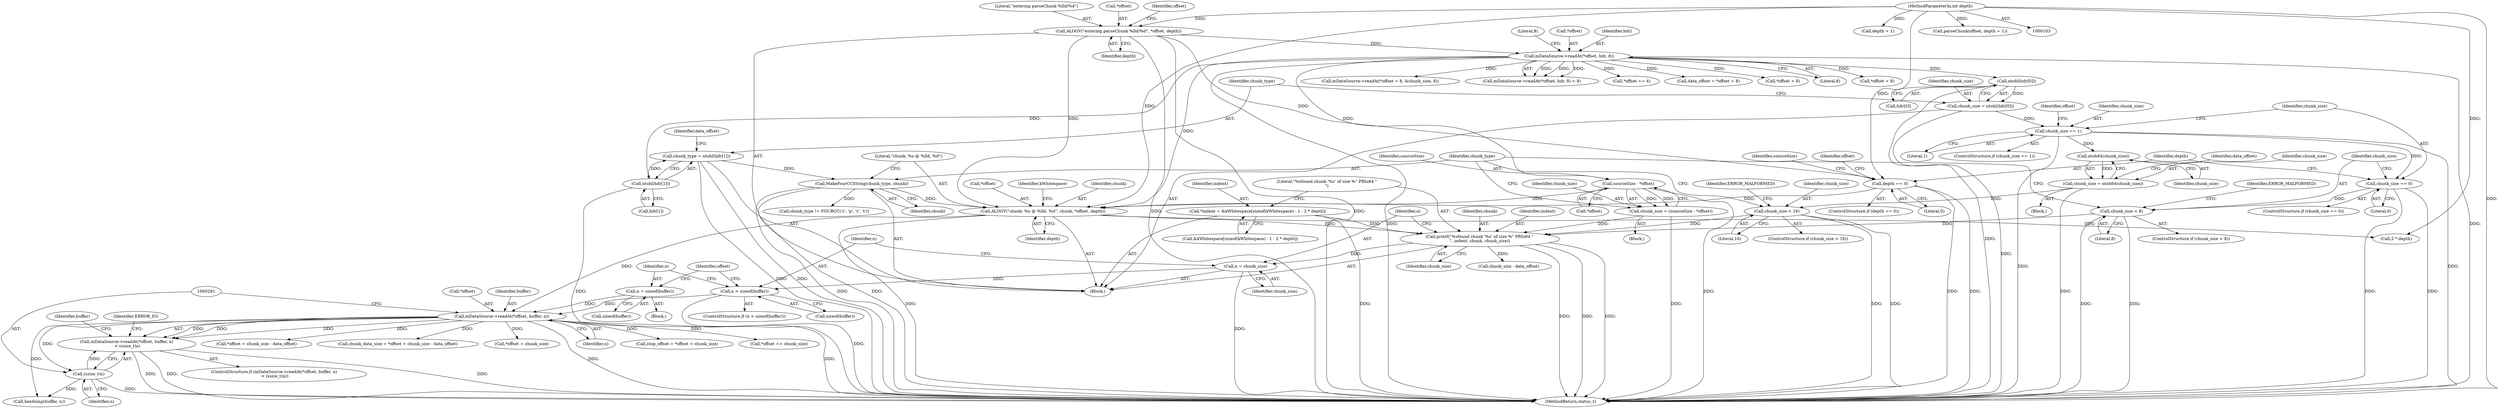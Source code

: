 digraph "0_Android_6fe85f7e15203e48df2cc3e8e1c4bc6ad49dc968@API" {
"1000274" [label="(Call,mDataSource->readAt(*offset, buffer, n)\n < (ssize_t)n)"];
"1000275" [label="(Call,mDataSource->readAt(*offset, buffer, n))"];
"1000229" [label="(Call,ALOGV(\"chunk: %s @ %lld, %d\", chunk, *offset, depth))"];
"1000226" [label="(Call,MakeFourCCString(chunk_type, chunk))"];
"1000132" [label="(Call,chunk_type = ntohl(hdr[1]))"];
"1000134" [label="(Call,ntohl(hdr[1]))"];
"1000115" [label="(Call,mDataSource->readAt(*offset, hdr, 8))"];
"1000107" [label="(Call,ALOGV(\"entering parseChunk %lld/%d\", *offset, depth))"];
"1000105" [label="(MethodParameterIn,int depth)"];
"1000199" [label="(Call,sourceSize - *offset)"];
"1000185" [label="(Call,depth == 0)"];
"1000264" [label="(Call,n > sizeof(buffer))"];
"1000260" [label="(Call,n = chunk_size)"];
"1000253" [label="(Call,printf(\"%sfound chunk '%s' of size %\" PRIu64 \"\n\", indent, chunk, chunk_size))"];
"1000240" [label="(Call,*indent = &kWhitespace[sizeof(kWhitespace) - 1 - 2 * depth])"];
"1000172" [label="(Call,chunk_size < 16)"];
"1000164" [label="(Call,chunk_size = ntoh64(chunk_size))"];
"1000166" [label="(Call,ntoh64(chunk_size))"];
"1000146" [label="(Call,chunk_size == 1)"];
"1000125" [label="(Call,chunk_size = ntohl(hdr[0]))"];
"1000127" [label="(Call,ntohl(hdr[0]))"];
"1000219" [label="(Call,chunk_size < 8)"];
"1000180" [label="(Call,chunk_size == 0)"];
"1000197" [label="(Call,chunk_size = (sourceSize - *offset))"];
"1000269" [label="(Call,n = sizeof(buffer))"];
"1000280" [label="(Call,(ssize_t)n)"];
"1000287" [label="(Identifier,buffer)"];
"1000148" [label="(Literal,1)"];
"1000227" [label="(Identifier,chunk_type)"];
"1000185" [label="(Call,depth == 0)"];
"1000155" [label="(Identifier,offset)"];
"1000169" [label="(Identifier,data_offset)"];
"1000345" [label="(Call,depth + 1)"];
"1000293" [label="(Call,*offset + chunk_size - data_offset)"];
"1002927" [label="(MethodReturn,status_t)"];
"1000218" [label="(ControlStructure,if (chunk_size < 8))"];
"1000108" [label="(Literal,\"entering parseChunk %lld/%d\")"];
"1000152" [label="(Call,mDataSource->readAt(*offset + 8, &chunk_size, 8))"];
"1000240" [label="(Call,*indent = &kWhitespace[sizeof(kWhitespace) - 1 - 2 * depth])"];
"1000219" [label="(Call,chunk_size < 8)"];
"1000186" [label="(Identifier,depth)"];
"1000177" [label="(Identifier,ERROR_MALFORMED)"];
"1000276" [label="(Call,*offset)"];
"1000107" [label="(Call,ALOGV(\"entering parseChunk %lld/%d\", *offset, depth))"];
"1000291" [label="(Call,chunk_data_size = *offset + chunk_size - data_offset)"];
"1000114" [label="(Call,mDataSource->readAt(*offset, hdr, 8) < 8)"];
"1000273" [label="(ControlStructure,if (mDataSource->readAt(*offset, buffer, n)\n < (ssize_t)n))"];
"1000147" [label="(Identifier,chunk_size)"];
"1000167" [label="(Identifier,chunk_size)"];
"1000172" [label="(Call,chunk_size < 16)"];
"1000254" [label="(Literal,\"%sfound chunk '%s' of size %\" PRIu64 \"\n\")"];
"1000182" [label="(Literal,0)"];
"1000253" [label="(Call,printf(\"%sfound chunk '%s' of size %\" PRIu64 \"\n\", indent, chunk, chunk_size))"];
"1000296" [label="(Call,chunk_size - data_offset)"];
"1000211" [label="(Call,*offset += 4)"];
"1000139" [label="(Call,data_offset = *offset + 8)"];
"1000120" [label="(Literal,8)"];
"1000171" [label="(ControlStructure,if (chunk_size < 16))"];
"1000187" [label="(Literal,0)"];
"1000200" [label="(Identifier,sourceSize)"];
"1000285" [label="(Identifier,ERROR_IO)"];
"1000153" [label="(Call,*offset + 8)"];
"1000250" [label="(Call,2 * depth)"];
"1000326" [label="(Call,*offset + chunk_size)"];
"1000164" [label="(Call,chunk_size = ntoh64(chunk_size))"];
"1000232" [label="(Call,*offset)"];
"1000165" [label="(Identifier,chunk_size)"];
"1000221" [label="(Literal,8)"];
"1000199" [label="(Call,sourceSize - *offset)"];
"1000146" [label="(Call,chunk_size == 1)"];
"1000255" [label="(Identifier,indent)"];
"1000194" [label="(Identifier,sourceSize)"];
"1000197" [label="(Call,chunk_size = (sourceSize - *offset))"];
"1000128" [label="(Call,hdr[0])"];
"1000268" [label="(Block,)"];
"1000274" [label="(Call,mDataSource->readAt(*offset, buffer, n)\n < (ssize_t)n)"];
"1000280" [label="(Call,(ssize_t)n)"];
"1000234" [label="(Identifier,depth)"];
"1000119" [label="(Literal,8)"];
"1000301" [label="(Call,chunk_type != FOURCC('c', 'p', 'r', 't'))"];
"1000226" [label="(Call,MakeFourCCString(chunk_type, chunk))"];
"1000237" [label="(Identifier,kWhitespace)"];
"1000277" [label="(Identifier,offset)"];
"1000140" [label="(Identifier,data_offset)"];
"1000241" [label="(Identifier,indent)"];
"1000257" [label="(Identifier,chunk_size)"];
"1000265" [label="(Identifier,n)"];
"1000145" [label="(ControlStructure,if (chunk_size == 1))"];
"1000262" [label="(Identifier,chunk_size)"];
"1000181" [label="(Identifier,chunk_size)"];
"1000180" [label="(Call,chunk_size == 0)"];
"1000125" [label="(Call,chunk_size = ntohl(hdr[0]))"];
"1000116" [label="(Call,*offset)"];
"1000173" [label="(Identifier,chunk_size)"];
"1000127" [label="(Call,ntohl(hdr[0]))"];
"1000118" [label="(Identifier,hdr)"];
"1000115" [label="(Call,mDataSource->readAt(*offset, hdr, 8))"];
"1000231" [label="(Identifier,chunk)"];
"1000198" [label="(Identifier,chunk_size)"];
"1000343" [label="(Call,parseChunk(offset, depth + 1))"];
"1000286" [label="(Call,hexdump(buffer, n))"];
"1000230" [label="(Literal,\"chunk: %s @ %lld, %d\")"];
"1000105" [label="(MethodParameterIn,int depth)"];
"1000126" [label="(Identifier,chunk_size)"];
"1000279" [label="(Identifier,n)"];
"1000135" [label="(Call,hdr[1])"];
"1000201" [label="(Call,*offset)"];
"1000220" [label="(Identifier,chunk_size)"];
"1000282" [label="(Identifier,n)"];
"1000269" [label="(Call,n = sizeof(buffer))"];
"1000260" [label="(Call,n = chunk_size)"];
"1000228" [label="(Identifier,chunk)"];
"1000261" [label="(Identifier,n)"];
"1000275" [label="(Call,mDataSource->readAt(*offset, buffer, n))"];
"1000229" [label="(Call,ALOGV(\"chunk: %s @ %lld, %d\", chunk, *offset, depth))"];
"1000278" [label="(Identifier,buffer)"];
"1000109" [label="(Call,*offset)"];
"1000117" [label="(Identifier,offset)"];
"1000256" [label="(Identifier,chunk)"];
"1000149" [label="(Block,)"];
"1000196" [label="(Block,)"];
"1000179" [label="(ControlStructure,if (chunk_size == 0))"];
"1000224" [label="(Identifier,ERROR_MALFORMED)"];
"1000271" [label="(Call,sizeof(buffer))"];
"1000174" [label="(Literal,16)"];
"1000166" [label="(Call,ntoh64(chunk_size))"];
"1000270" [label="(Identifier,n)"];
"1000213" [label="(Identifier,offset)"];
"1000324" [label="(Call,stop_offset = *offset + chunk_size)"];
"1000242" [label="(Call,&kWhitespace[sizeof(kWhitespace) - 1 - 2 * depth])"];
"1000264" [label="(Call,n > sizeof(buffer))"];
"1002920" [label="(Call,*offset += chunk_size)"];
"1000132" [label="(Call,chunk_type = ntohl(hdr[1]))"];
"1000141" [label="(Call,*offset + 8)"];
"1000106" [label="(Block,)"];
"1000266" [label="(Call,sizeof(buffer))"];
"1000263" [label="(ControlStructure,if (n > sizeof(buffer)))"];
"1000133" [label="(Identifier,chunk_type)"];
"1000184" [label="(ControlStructure,if (depth == 0))"];
"1000134" [label="(Call,ntohl(hdr[1]))"];
"1000111" [label="(Identifier,depth)"];
"1000274" -> "1000273"  [label="AST: "];
"1000274" -> "1000280"  [label="CFG: "];
"1000275" -> "1000274"  [label="AST: "];
"1000280" -> "1000274"  [label="AST: "];
"1000285" -> "1000274"  [label="CFG: "];
"1000287" -> "1000274"  [label="CFG: "];
"1000274" -> "1002927"  [label="DDG: "];
"1000274" -> "1002927"  [label="DDG: "];
"1000274" -> "1002927"  [label="DDG: "];
"1000275" -> "1000274"  [label="DDG: "];
"1000275" -> "1000274"  [label="DDG: "];
"1000275" -> "1000274"  [label="DDG: "];
"1000280" -> "1000274"  [label="DDG: "];
"1000275" -> "1000279"  [label="CFG: "];
"1000276" -> "1000275"  [label="AST: "];
"1000278" -> "1000275"  [label="AST: "];
"1000279" -> "1000275"  [label="AST: "];
"1000281" -> "1000275"  [label="CFG: "];
"1000275" -> "1002927"  [label="DDG: "];
"1000275" -> "1002927"  [label="DDG: "];
"1000229" -> "1000275"  [label="DDG: "];
"1000264" -> "1000275"  [label="DDG: "];
"1000269" -> "1000275"  [label="DDG: "];
"1000275" -> "1000280"  [label="DDG: "];
"1000275" -> "1000286"  [label="DDG: "];
"1000275" -> "1000291"  [label="DDG: "];
"1000275" -> "1000293"  [label="DDG: "];
"1000275" -> "1000324"  [label="DDG: "];
"1000275" -> "1000326"  [label="DDG: "];
"1000275" -> "1002920"  [label="DDG: "];
"1000229" -> "1000106"  [label="AST: "];
"1000229" -> "1000234"  [label="CFG: "];
"1000230" -> "1000229"  [label="AST: "];
"1000231" -> "1000229"  [label="AST: "];
"1000232" -> "1000229"  [label="AST: "];
"1000234" -> "1000229"  [label="AST: "];
"1000237" -> "1000229"  [label="CFG: "];
"1000229" -> "1002927"  [label="DDG: "];
"1000226" -> "1000229"  [label="DDG: "];
"1000199" -> "1000229"  [label="DDG: "];
"1000115" -> "1000229"  [label="DDG: "];
"1000185" -> "1000229"  [label="DDG: "];
"1000107" -> "1000229"  [label="DDG: "];
"1000105" -> "1000229"  [label="DDG: "];
"1000229" -> "1000250"  [label="DDG: "];
"1000229" -> "1000253"  [label="DDG: "];
"1000226" -> "1000106"  [label="AST: "];
"1000226" -> "1000228"  [label="CFG: "];
"1000227" -> "1000226"  [label="AST: "];
"1000228" -> "1000226"  [label="AST: "];
"1000230" -> "1000226"  [label="CFG: "];
"1000226" -> "1002927"  [label="DDG: "];
"1000226" -> "1002927"  [label="DDG: "];
"1000132" -> "1000226"  [label="DDG: "];
"1000226" -> "1000301"  [label="DDG: "];
"1000132" -> "1000106"  [label="AST: "];
"1000132" -> "1000134"  [label="CFG: "];
"1000133" -> "1000132"  [label="AST: "];
"1000134" -> "1000132"  [label="AST: "];
"1000140" -> "1000132"  [label="CFG: "];
"1000132" -> "1002927"  [label="DDG: "];
"1000132" -> "1002927"  [label="DDG: "];
"1000134" -> "1000132"  [label="DDG: "];
"1000134" -> "1000135"  [label="CFG: "];
"1000135" -> "1000134"  [label="AST: "];
"1000134" -> "1002927"  [label="DDG: "];
"1000115" -> "1000134"  [label="DDG: "];
"1000115" -> "1000114"  [label="AST: "];
"1000115" -> "1000119"  [label="CFG: "];
"1000116" -> "1000115"  [label="AST: "];
"1000118" -> "1000115"  [label="AST: "];
"1000119" -> "1000115"  [label="AST: "];
"1000120" -> "1000115"  [label="CFG: "];
"1000115" -> "1002927"  [label="DDG: "];
"1000115" -> "1002927"  [label="DDG: "];
"1000115" -> "1000114"  [label="DDG: "];
"1000115" -> "1000114"  [label="DDG: "];
"1000115" -> "1000114"  [label="DDG: "];
"1000107" -> "1000115"  [label="DDG: "];
"1000115" -> "1000127"  [label="DDG: "];
"1000115" -> "1000139"  [label="DDG: "];
"1000115" -> "1000141"  [label="DDG: "];
"1000115" -> "1000152"  [label="DDG: "];
"1000115" -> "1000153"  [label="DDG: "];
"1000115" -> "1000199"  [label="DDG: "];
"1000115" -> "1000211"  [label="DDG: "];
"1000107" -> "1000106"  [label="AST: "];
"1000107" -> "1000111"  [label="CFG: "];
"1000108" -> "1000107"  [label="AST: "];
"1000109" -> "1000107"  [label="AST: "];
"1000111" -> "1000107"  [label="AST: "];
"1000117" -> "1000107"  [label="CFG: "];
"1000107" -> "1002927"  [label="DDG: "];
"1000107" -> "1002927"  [label="DDG: "];
"1000105" -> "1000107"  [label="DDG: "];
"1000107" -> "1000185"  [label="DDG: "];
"1000105" -> "1000103"  [label="AST: "];
"1000105" -> "1002927"  [label="DDG: "];
"1000105" -> "1000185"  [label="DDG: "];
"1000105" -> "1000250"  [label="DDG: "];
"1000105" -> "1000343"  [label="DDG: "];
"1000105" -> "1000345"  [label="DDG: "];
"1000199" -> "1000197"  [label="AST: "];
"1000199" -> "1000201"  [label="CFG: "];
"1000200" -> "1000199"  [label="AST: "];
"1000201" -> "1000199"  [label="AST: "];
"1000197" -> "1000199"  [label="CFG: "];
"1000199" -> "1002927"  [label="DDG: "];
"1000199" -> "1000197"  [label="DDG: "];
"1000199" -> "1000197"  [label="DDG: "];
"1000185" -> "1000184"  [label="AST: "];
"1000185" -> "1000187"  [label="CFG: "];
"1000186" -> "1000185"  [label="AST: "];
"1000187" -> "1000185"  [label="AST: "];
"1000194" -> "1000185"  [label="CFG: "];
"1000213" -> "1000185"  [label="CFG: "];
"1000185" -> "1002927"  [label="DDG: "];
"1000185" -> "1002927"  [label="DDG: "];
"1000264" -> "1000263"  [label="AST: "];
"1000264" -> "1000266"  [label="CFG: "];
"1000265" -> "1000264"  [label="AST: "];
"1000266" -> "1000264"  [label="AST: "];
"1000270" -> "1000264"  [label="CFG: "];
"1000277" -> "1000264"  [label="CFG: "];
"1000264" -> "1002927"  [label="DDG: "];
"1000260" -> "1000264"  [label="DDG: "];
"1000260" -> "1000106"  [label="AST: "];
"1000260" -> "1000262"  [label="CFG: "];
"1000261" -> "1000260"  [label="AST: "];
"1000262" -> "1000260"  [label="AST: "];
"1000265" -> "1000260"  [label="CFG: "];
"1000260" -> "1002927"  [label="DDG: "];
"1000253" -> "1000260"  [label="DDG: "];
"1000253" -> "1000106"  [label="AST: "];
"1000253" -> "1000257"  [label="CFG: "];
"1000254" -> "1000253"  [label="AST: "];
"1000255" -> "1000253"  [label="AST: "];
"1000256" -> "1000253"  [label="AST: "];
"1000257" -> "1000253"  [label="AST: "];
"1000261" -> "1000253"  [label="CFG: "];
"1000253" -> "1002927"  [label="DDG: "];
"1000253" -> "1002927"  [label="DDG: "];
"1000253" -> "1002927"  [label="DDG: "];
"1000240" -> "1000253"  [label="DDG: "];
"1000172" -> "1000253"  [label="DDG: "];
"1000219" -> "1000253"  [label="DDG: "];
"1000197" -> "1000253"  [label="DDG: "];
"1000253" -> "1000296"  [label="DDG: "];
"1000240" -> "1000106"  [label="AST: "];
"1000240" -> "1000242"  [label="CFG: "];
"1000241" -> "1000240"  [label="AST: "];
"1000242" -> "1000240"  [label="AST: "];
"1000254" -> "1000240"  [label="CFG: "];
"1000240" -> "1002927"  [label="DDG: "];
"1000172" -> "1000171"  [label="AST: "];
"1000172" -> "1000174"  [label="CFG: "];
"1000173" -> "1000172"  [label="AST: "];
"1000174" -> "1000172"  [label="AST: "];
"1000177" -> "1000172"  [label="CFG: "];
"1000227" -> "1000172"  [label="CFG: "];
"1000172" -> "1002927"  [label="DDG: "];
"1000172" -> "1002927"  [label="DDG: "];
"1000164" -> "1000172"  [label="DDG: "];
"1000164" -> "1000149"  [label="AST: "];
"1000164" -> "1000166"  [label="CFG: "];
"1000165" -> "1000164"  [label="AST: "];
"1000166" -> "1000164"  [label="AST: "];
"1000169" -> "1000164"  [label="CFG: "];
"1000164" -> "1002927"  [label="DDG: "];
"1000166" -> "1000164"  [label="DDG: "];
"1000166" -> "1000167"  [label="CFG: "];
"1000167" -> "1000166"  [label="AST: "];
"1000146" -> "1000166"  [label="DDG: "];
"1000146" -> "1000145"  [label="AST: "];
"1000146" -> "1000148"  [label="CFG: "];
"1000147" -> "1000146"  [label="AST: "];
"1000148" -> "1000146"  [label="AST: "];
"1000155" -> "1000146"  [label="CFG: "];
"1000181" -> "1000146"  [label="CFG: "];
"1000146" -> "1002927"  [label="DDG: "];
"1000146" -> "1002927"  [label="DDG: "];
"1000125" -> "1000146"  [label="DDG: "];
"1000146" -> "1000180"  [label="DDG: "];
"1000125" -> "1000106"  [label="AST: "];
"1000125" -> "1000127"  [label="CFG: "];
"1000126" -> "1000125"  [label="AST: "];
"1000127" -> "1000125"  [label="AST: "];
"1000133" -> "1000125"  [label="CFG: "];
"1000125" -> "1002927"  [label="DDG: "];
"1000127" -> "1000125"  [label="DDG: "];
"1000127" -> "1000128"  [label="CFG: "];
"1000128" -> "1000127"  [label="AST: "];
"1000127" -> "1002927"  [label="DDG: "];
"1000219" -> "1000218"  [label="AST: "];
"1000219" -> "1000221"  [label="CFG: "];
"1000220" -> "1000219"  [label="AST: "];
"1000221" -> "1000219"  [label="AST: "];
"1000224" -> "1000219"  [label="CFG: "];
"1000227" -> "1000219"  [label="CFG: "];
"1000219" -> "1002927"  [label="DDG: "];
"1000219" -> "1002927"  [label="DDG: "];
"1000180" -> "1000219"  [label="DDG: "];
"1000180" -> "1000179"  [label="AST: "];
"1000180" -> "1000182"  [label="CFG: "];
"1000181" -> "1000180"  [label="AST: "];
"1000182" -> "1000180"  [label="AST: "];
"1000186" -> "1000180"  [label="CFG: "];
"1000220" -> "1000180"  [label="CFG: "];
"1000180" -> "1002927"  [label="DDG: "];
"1000180" -> "1002927"  [label="DDG: "];
"1000197" -> "1000196"  [label="AST: "];
"1000198" -> "1000197"  [label="AST: "];
"1000227" -> "1000197"  [label="CFG: "];
"1000197" -> "1002927"  [label="DDG: "];
"1000269" -> "1000268"  [label="AST: "];
"1000269" -> "1000271"  [label="CFG: "];
"1000270" -> "1000269"  [label="AST: "];
"1000271" -> "1000269"  [label="AST: "];
"1000277" -> "1000269"  [label="CFG: "];
"1000280" -> "1000282"  [label="CFG: "];
"1000281" -> "1000280"  [label="AST: "];
"1000282" -> "1000280"  [label="AST: "];
"1000280" -> "1002927"  [label="DDG: "];
"1000280" -> "1000286"  [label="DDG: "];
}
